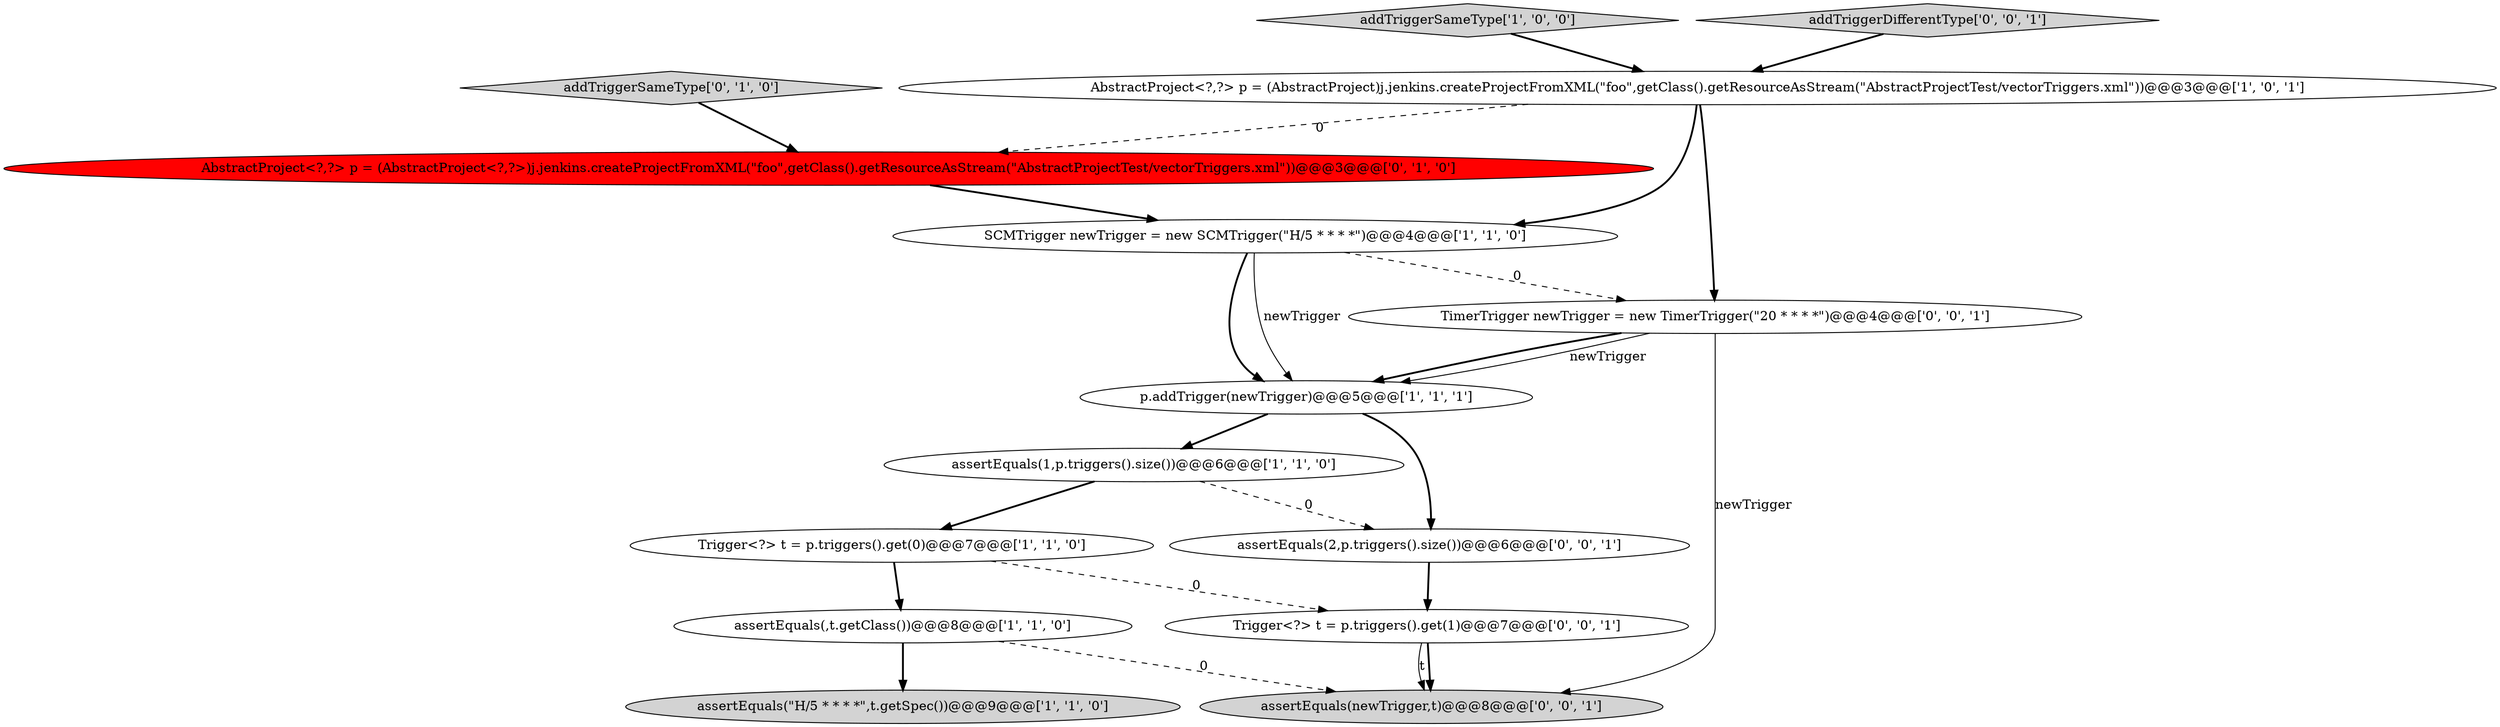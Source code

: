 digraph {
7 [style = filled, label = "assertEquals(\"H/5 * * * *\",t.getSpec())@@@9@@@['1', '1', '0']", fillcolor = lightgray, shape = ellipse image = "AAA0AAABBB1BBB"];
6 [style = filled, label = "addTriggerSameType['1', '0', '0']", fillcolor = lightgray, shape = diamond image = "AAA0AAABBB1BBB"];
2 [style = filled, label = "SCMTrigger newTrigger = new SCMTrigger(\"H/5 * * * *\")@@@4@@@['1', '1', '0']", fillcolor = white, shape = ellipse image = "AAA0AAABBB1BBB"];
9 [style = filled, label = "addTriggerSameType['0', '1', '0']", fillcolor = lightgray, shape = diamond image = "AAA0AAABBB2BBB"];
0 [style = filled, label = "AbstractProject<?,?> p = (AbstractProject)j.jenkins.createProjectFromXML(\"foo\",getClass().getResourceAsStream(\"AbstractProjectTest/vectorTriggers.xml\"))@@@3@@@['1', '0', '1']", fillcolor = white, shape = ellipse image = "AAA0AAABBB1BBB"];
1 [style = filled, label = "p.addTrigger(newTrigger)@@@5@@@['1', '1', '1']", fillcolor = white, shape = ellipse image = "AAA0AAABBB1BBB"];
12 [style = filled, label = "TimerTrigger newTrigger = new TimerTrigger(\"20 * * * *\")@@@4@@@['0', '0', '1']", fillcolor = white, shape = ellipse image = "AAA0AAABBB3BBB"];
14 [style = filled, label = "addTriggerDifferentType['0', '0', '1']", fillcolor = lightgray, shape = diamond image = "AAA0AAABBB3BBB"];
5 [style = filled, label = "Trigger<?> t = p.triggers().get(0)@@@7@@@['1', '1', '0']", fillcolor = white, shape = ellipse image = "AAA0AAABBB1BBB"];
3 [style = filled, label = "assertEquals(,t.getClass())@@@8@@@['1', '1', '0']", fillcolor = white, shape = ellipse image = "AAA0AAABBB1BBB"];
13 [style = filled, label = "assertEquals(newTrigger,t)@@@8@@@['0', '0', '1']", fillcolor = lightgray, shape = ellipse image = "AAA0AAABBB3BBB"];
4 [style = filled, label = "assertEquals(1,p.triggers().size())@@@6@@@['1', '1', '0']", fillcolor = white, shape = ellipse image = "AAA0AAABBB1BBB"];
11 [style = filled, label = "Trigger<?> t = p.triggers().get(1)@@@7@@@['0', '0', '1']", fillcolor = white, shape = ellipse image = "AAA0AAABBB3BBB"];
10 [style = filled, label = "assertEquals(2,p.triggers().size())@@@6@@@['0', '0', '1']", fillcolor = white, shape = ellipse image = "AAA0AAABBB3BBB"];
8 [style = filled, label = "AbstractProject<?,?> p = (AbstractProject<?,?>)j.jenkins.createProjectFromXML(\"foo\",getClass().getResourceAsStream(\"AbstractProjectTest/vectorTriggers.xml\"))@@@3@@@['0', '1', '0']", fillcolor = red, shape = ellipse image = "AAA1AAABBB2BBB"];
5->3 [style = bold, label=""];
1->4 [style = bold, label=""];
2->1 [style = bold, label=""];
0->12 [style = bold, label=""];
0->2 [style = bold, label=""];
2->1 [style = solid, label="newTrigger"];
6->0 [style = bold, label=""];
9->8 [style = bold, label=""];
12->1 [style = bold, label=""];
3->13 [style = dashed, label="0"];
11->13 [style = solid, label="t"];
2->12 [style = dashed, label="0"];
14->0 [style = bold, label=""];
8->2 [style = bold, label=""];
3->7 [style = bold, label=""];
5->11 [style = dashed, label="0"];
12->1 [style = solid, label="newTrigger"];
11->13 [style = bold, label=""];
0->8 [style = dashed, label="0"];
4->10 [style = dashed, label="0"];
1->10 [style = bold, label=""];
4->5 [style = bold, label=""];
12->13 [style = solid, label="newTrigger"];
10->11 [style = bold, label=""];
}

